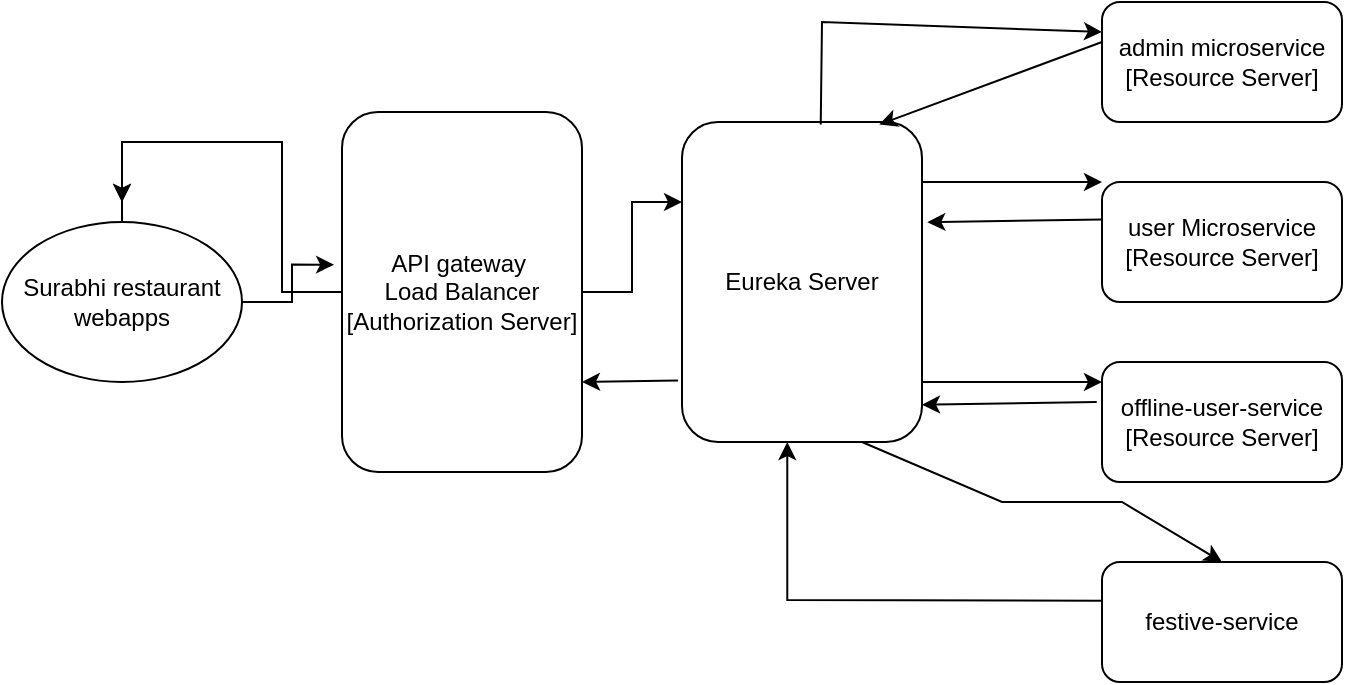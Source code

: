 <mxfile version="20.0.1" type="device"><diagram id="v1342fNhgJz8YA3XF4EO" name="Page-1"><mxGraphModel dx="782" dy="428" grid="1" gridSize="10" guides="1" tooltips="1" connect="1" arrows="1" fold="1" page="1" pageScale="1" pageWidth="850" pageHeight="1100" math="0" shadow="0"><root><mxCell id="0"/><mxCell id="1" parent="0"/><mxCell id="nx40b9xQS-alGNOHZIS_-9" style="edgeStyle=orthogonalEdgeStyle;rounded=0;orthogonalLoop=1;jettySize=auto;html=1;entryX=-0.033;entryY=0.424;entryDx=0;entryDy=0;entryPerimeter=0;" edge="1" parent="1" source="nx40b9xQS-alGNOHZIS_-1" target="nx40b9xQS-alGNOHZIS_-2"><mxGeometry relative="1" as="geometry"/></mxCell><mxCell id="nx40b9xQS-alGNOHZIS_-11" style="edgeStyle=orthogonalEdgeStyle;rounded=0;orthogonalLoop=1;jettySize=auto;html=1;" edge="1" parent="1" source="nx40b9xQS-alGNOHZIS_-1"><mxGeometry relative="1" as="geometry"><mxPoint x="70" y="110" as="targetPoint"/></mxGeometry></mxCell><mxCell id="nx40b9xQS-alGNOHZIS_-1" value="Surabhi restaurant webapps" style="ellipse;whiteSpace=wrap;html=1;" vertex="1" parent="1"><mxGeometry x="10" y="120" width="120" height="80" as="geometry"/></mxCell><mxCell id="nx40b9xQS-alGNOHZIS_-10" style="edgeStyle=orthogonalEdgeStyle;rounded=0;orthogonalLoop=1;jettySize=auto;html=1;" edge="1" parent="1" source="nx40b9xQS-alGNOHZIS_-2"><mxGeometry relative="1" as="geometry"><mxPoint x="70" y="110" as="targetPoint"/><Array as="points"><mxPoint x="150" y="155"/><mxPoint x="150" y="80"/><mxPoint x="70" y="80"/></Array></mxGeometry></mxCell><mxCell id="nx40b9xQS-alGNOHZIS_-12" style="edgeStyle=orthogonalEdgeStyle;rounded=0;orthogonalLoop=1;jettySize=auto;html=1;entryX=0;entryY=0.25;entryDx=0;entryDy=0;" edge="1" parent="1" source="nx40b9xQS-alGNOHZIS_-2" target="nx40b9xQS-alGNOHZIS_-3"><mxGeometry relative="1" as="geometry"/></mxCell><mxCell id="nx40b9xQS-alGNOHZIS_-2" value="API gateway&amp;nbsp;&lt;br&gt;Load Balancer&lt;br&gt;[Authorization Server]" style="rounded=1;whiteSpace=wrap;html=1;" vertex="1" parent="1"><mxGeometry x="180" y="65" width="120" height="180" as="geometry"/></mxCell><mxCell id="nx40b9xQS-alGNOHZIS_-3" value="Eureka Server" style="rounded=1;whiteSpace=wrap;html=1;" vertex="1" parent="1"><mxGeometry x="350" y="70" width="120" height="160" as="geometry"/></mxCell><mxCell id="nx40b9xQS-alGNOHZIS_-4" value="admin microservice&lt;br&gt;[Resource Server]" style="rounded=1;whiteSpace=wrap;html=1;" vertex="1" parent="1"><mxGeometry x="560" y="10" width="120" height="60" as="geometry"/></mxCell><mxCell id="nx40b9xQS-alGNOHZIS_-5" value="user Microservice&lt;br&gt;[Resource Server]" style="rounded=1;whiteSpace=wrap;html=1;" vertex="1" parent="1"><mxGeometry x="560" y="100" width="120" height="60" as="geometry"/></mxCell><mxCell id="nx40b9xQS-alGNOHZIS_-6" value="offline-user-service&lt;br&gt;[Resource Server]" style="rounded=1;whiteSpace=wrap;html=1;" vertex="1" parent="1"><mxGeometry x="560" y="190" width="120" height="60" as="geometry"/></mxCell><mxCell id="nx40b9xQS-alGNOHZIS_-7" value="festive-service" style="rounded=1;whiteSpace=wrap;html=1;" vertex="1" parent="1"><mxGeometry x="560" y="290" width="120" height="60" as="geometry"/></mxCell><mxCell id="nx40b9xQS-alGNOHZIS_-17" value="" style="endArrow=classic;html=1;rounded=0;entryX=1;entryY=0.75;entryDx=0;entryDy=0;exitX=-0.017;exitY=0.808;exitDx=0;exitDy=0;exitPerimeter=0;" edge="1" parent="1" source="nx40b9xQS-alGNOHZIS_-3" target="nx40b9xQS-alGNOHZIS_-2"><mxGeometry width="50" height="50" relative="1" as="geometry"><mxPoint x="370" y="290" as="sourcePoint"/><mxPoint x="420" y="240" as="targetPoint"/></mxGeometry></mxCell><mxCell id="nx40b9xQS-alGNOHZIS_-19" value="" style="endArrow=classic;html=1;rounded=0;entryX=0.822;entryY=0.008;entryDx=0;entryDy=0;entryPerimeter=0;" edge="1" parent="1" target="nx40b9xQS-alGNOHZIS_-3"><mxGeometry width="50" height="50" relative="1" as="geometry"><mxPoint x="560" y="30" as="sourcePoint"/><mxPoint x="450" y="30" as="targetPoint"/></mxGeometry></mxCell><mxCell id="nx40b9xQS-alGNOHZIS_-20" value="" style="endArrow=classic;html=1;rounded=0;entryX=1.022;entryY=0.313;entryDx=0;entryDy=0;entryPerimeter=0;" edge="1" parent="1" target="nx40b9xQS-alGNOHZIS_-3"><mxGeometry width="50" height="50" relative="1" as="geometry"><mxPoint x="560" y="118.72" as="sourcePoint"/><mxPoint x="448.64" y="160.0" as="targetPoint"/></mxGeometry></mxCell><mxCell id="nx40b9xQS-alGNOHZIS_-21" value="" style="endArrow=classic;html=1;rounded=0;entryX=1.022;entryY=0.313;entryDx=0;entryDy=0;entryPerimeter=0;" edge="1" parent="1"><mxGeometry width="50" height="50" relative="1" as="geometry"><mxPoint x="557.36" y="210.0" as="sourcePoint"/><mxPoint x="470.0" y="211.36" as="targetPoint"/></mxGeometry></mxCell><mxCell id="nx40b9xQS-alGNOHZIS_-22" value="" style="endArrow=classic;html=1;rounded=0;" edge="1" parent="1"><mxGeometry width="50" height="50" relative="1" as="geometry"><mxPoint x="560" y="309.32" as="sourcePoint"/><mxPoint x="402.64" y="230" as="targetPoint"/><Array as="points"><mxPoint x="402.64" y="309"/></Array></mxGeometry></mxCell><mxCell id="nx40b9xQS-alGNOHZIS_-23" value="" style="endArrow=classic;html=1;rounded=0;entryX=0;entryY=0.25;entryDx=0;entryDy=0;exitX=0.578;exitY=0.008;exitDx=0;exitDy=0;exitPerimeter=0;" edge="1" parent="1" source="nx40b9xQS-alGNOHZIS_-3" target="nx40b9xQS-alGNOHZIS_-4"><mxGeometry width="50" height="50" relative="1" as="geometry"><mxPoint x="370" y="190" as="sourcePoint"/><mxPoint x="420" y="140" as="targetPoint"/><Array as="points"><mxPoint x="420" y="20"/></Array></mxGeometry></mxCell><mxCell id="nx40b9xQS-alGNOHZIS_-24" value="" style="endArrow=classic;html=1;rounded=0;entryX=0;entryY=0;entryDx=0;entryDy=0;" edge="1" parent="1" target="nx40b9xQS-alGNOHZIS_-5"><mxGeometry width="50" height="50" relative="1" as="geometry"><mxPoint x="470" y="100" as="sourcePoint"/><mxPoint x="520" y="50" as="targetPoint"/></mxGeometry></mxCell><mxCell id="nx40b9xQS-alGNOHZIS_-25" value="" style="endArrow=classic;html=1;rounded=0;entryX=0;entryY=0;entryDx=0;entryDy=0;" edge="1" parent="1"><mxGeometry width="50" height="50" relative="1" as="geometry"><mxPoint x="470" y="200" as="sourcePoint"/><mxPoint x="560" y="200" as="targetPoint"/><Array as="points"><mxPoint x="530" y="200"/></Array></mxGeometry></mxCell><mxCell id="nx40b9xQS-alGNOHZIS_-26" value="" style="endArrow=classic;html=1;rounded=0;exitX=0.75;exitY=1;exitDx=0;exitDy=0;entryX=0.5;entryY=0;entryDx=0;entryDy=0;" edge="1" parent="1" source="nx40b9xQS-alGNOHZIS_-3" target="nx40b9xQS-alGNOHZIS_-7"><mxGeometry width="50" height="50" relative="1" as="geometry"><mxPoint x="480" y="210" as="sourcePoint"/><mxPoint x="630" y="280" as="targetPoint"/><Array as="points"><mxPoint x="510" y="260"/><mxPoint x="570" y="260"/></Array></mxGeometry></mxCell></root></mxGraphModel></diagram></mxfile>